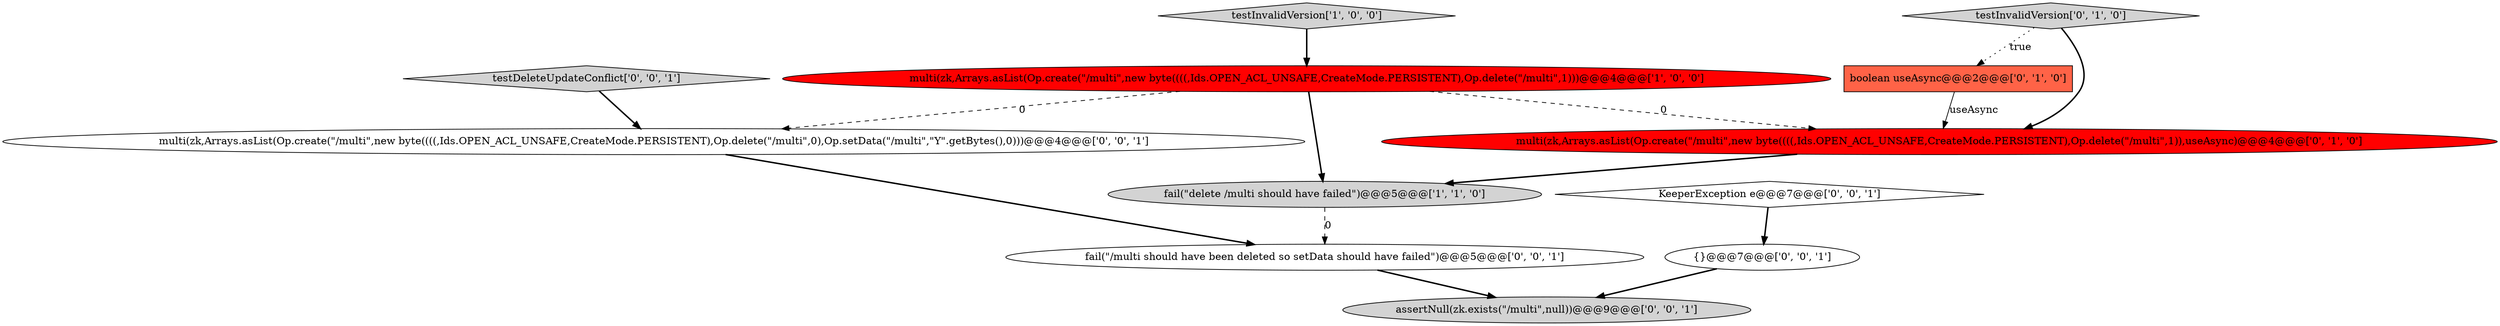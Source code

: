 digraph {
8 [style = filled, label = "testDeleteUpdateConflict['0', '0', '1']", fillcolor = lightgray, shape = diamond image = "AAA0AAABBB3BBB"];
10 [style = filled, label = "fail(\"/multi should have been deleted so setData should have failed\")@@@5@@@['0', '0', '1']", fillcolor = white, shape = ellipse image = "AAA0AAABBB3BBB"];
9 [style = filled, label = "{}@@@7@@@['0', '0', '1']", fillcolor = white, shape = ellipse image = "AAA0AAABBB3BBB"];
7 [style = filled, label = "assertNull(zk.exists(\"/multi\",null))@@@9@@@['0', '0', '1']", fillcolor = lightgray, shape = ellipse image = "AAA0AAABBB3BBB"];
0 [style = filled, label = "multi(zk,Arrays.asList(Op.create(\"/multi\",new byte((((,Ids.OPEN_ACL_UNSAFE,CreateMode.PERSISTENT),Op.delete(\"/multi\",1)))@@@4@@@['1', '0', '0']", fillcolor = red, shape = ellipse image = "AAA1AAABBB1BBB"];
1 [style = filled, label = "fail(\"delete /multi should have failed\")@@@5@@@['1', '1', '0']", fillcolor = lightgray, shape = ellipse image = "AAA0AAABBB1BBB"];
4 [style = filled, label = "multi(zk,Arrays.asList(Op.create(\"/multi\",new byte((((,Ids.OPEN_ACL_UNSAFE,CreateMode.PERSISTENT),Op.delete(\"/multi\",1)),useAsync)@@@4@@@['0', '1', '0']", fillcolor = red, shape = ellipse image = "AAA1AAABBB2BBB"];
5 [style = filled, label = "boolean useAsync@@@2@@@['0', '1', '0']", fillcolor = tomato, shape = box image = "AAA1AAABBB2BBB"];
3 [style = filled, label = "testInvalidVersion['0', '1', '0']", fillcolor = lightgray, shape = diamond image = "AAA0AAABBB2BBB"];
11 [style = filled, label = "multi(zk,Arrays.asList(Op.create(\"/multi\",new byte((((,Ids.OPEN_ACL_UNSAFE,CreateMode.PERSISTENT),Op.delete(\"/multi\",0),Op.setData(\"/multi\",\"Y\".getBytes(),0)))@@@4@@@['0', '0', '1']", fillcolor = white, shape = ellipse image = "AAA0AAABBB3BBB"];
2 [style = filled, label = "testInvalidVersion['1', '0', '0']", fillcolor = lightgray, shape = diamond image = "AAA0AAABBB1BBB"];
6 [style = filled, label = "KeeperException e@@@7@@@['0', '0', '1']", fillcolor = white, shape = diamond image = "AAA0AAABBB3BBB"];
4->1 [style = bold, label=""];
2->0 [style = bold, label=""];
3->5 [style = dotted, label="true"];
0->4 [style = dashed, label="0"];
0->11 [style = dashed, label="0"];
1->10 [style = dashed, label="0"];
6->9 [style = bold, label=""];
9->7 [style = bold, label=""];
8->11 [style = bold, label=""];
11->10 [style = bold, label=""];
3->4 [style = bold, label=""];
0->1 [style = bold, label=""];
10->7 [style = bold, label=""];
5->4 [style = solid, label="useAsync"];
}
